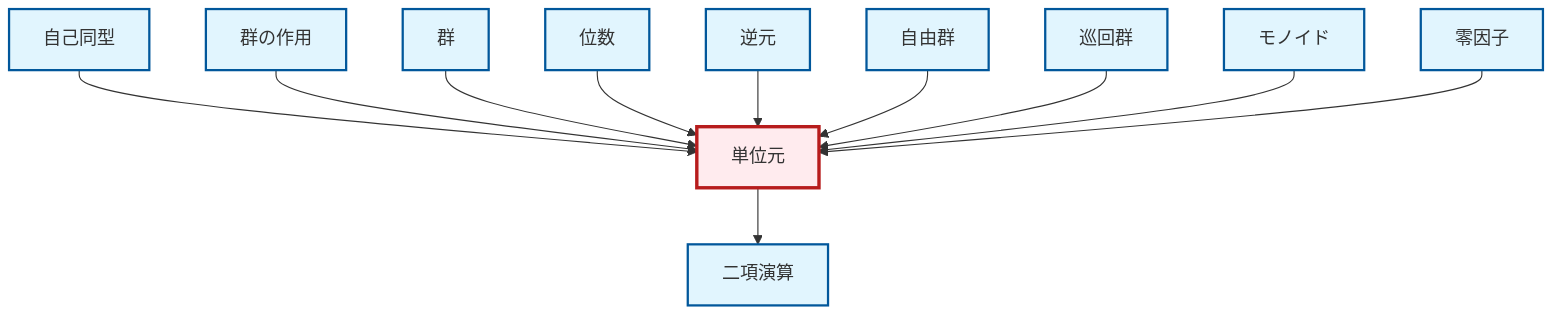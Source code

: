 graph TD
    classDef definition fill:#e1f5fe,stroke:#01579b,stroke-width:2px
    classDef theorem fill:#f3e5f5,stroke:#4a148c,stroke-width:2px
    classDef axiom fill:#fff3e0,stroke:#e65100,stroke-width:2px
    classDef example fill:#e8f5e9,stroke:#1b5e20,stroke-width:2px
    classDef current fill:#ffebee,stroke:#b71c1c,stroke-width:3px
    def-automorphism["自己同型"]:::definition
    def-cyclic-group["巡回群"]:::definition
    def-group["群"]:::definition
    def-order["位数"]:::definition
    def-group-action["群の作用"]:::definition
    def-identity-element["単位元"]:::definition
    def-inverse-element["逆元"]:::definition
    def-free-group["自由群"]:::definition
    def-zero-divisor["零因子"]:::definition
    def-monoid["モノイド"]:::definition
    def-binary-operation["二項演算"]:::definition
    def-identity-element --> def-binary-operation
    def-automorphism --> def-identity-element
    def-group-action --> def-identity-element
    def-group --> def-identity-element
    def-order --> def-identity-element
    def-inverse-element --> def-identity-element
    def-free-group --> def-identity-element
    def-cyclic-group --> def-identity-element
    def-monoid --> def-identity-element
    def-zero-divisor --> def-identity-element
    class def-identity-element current